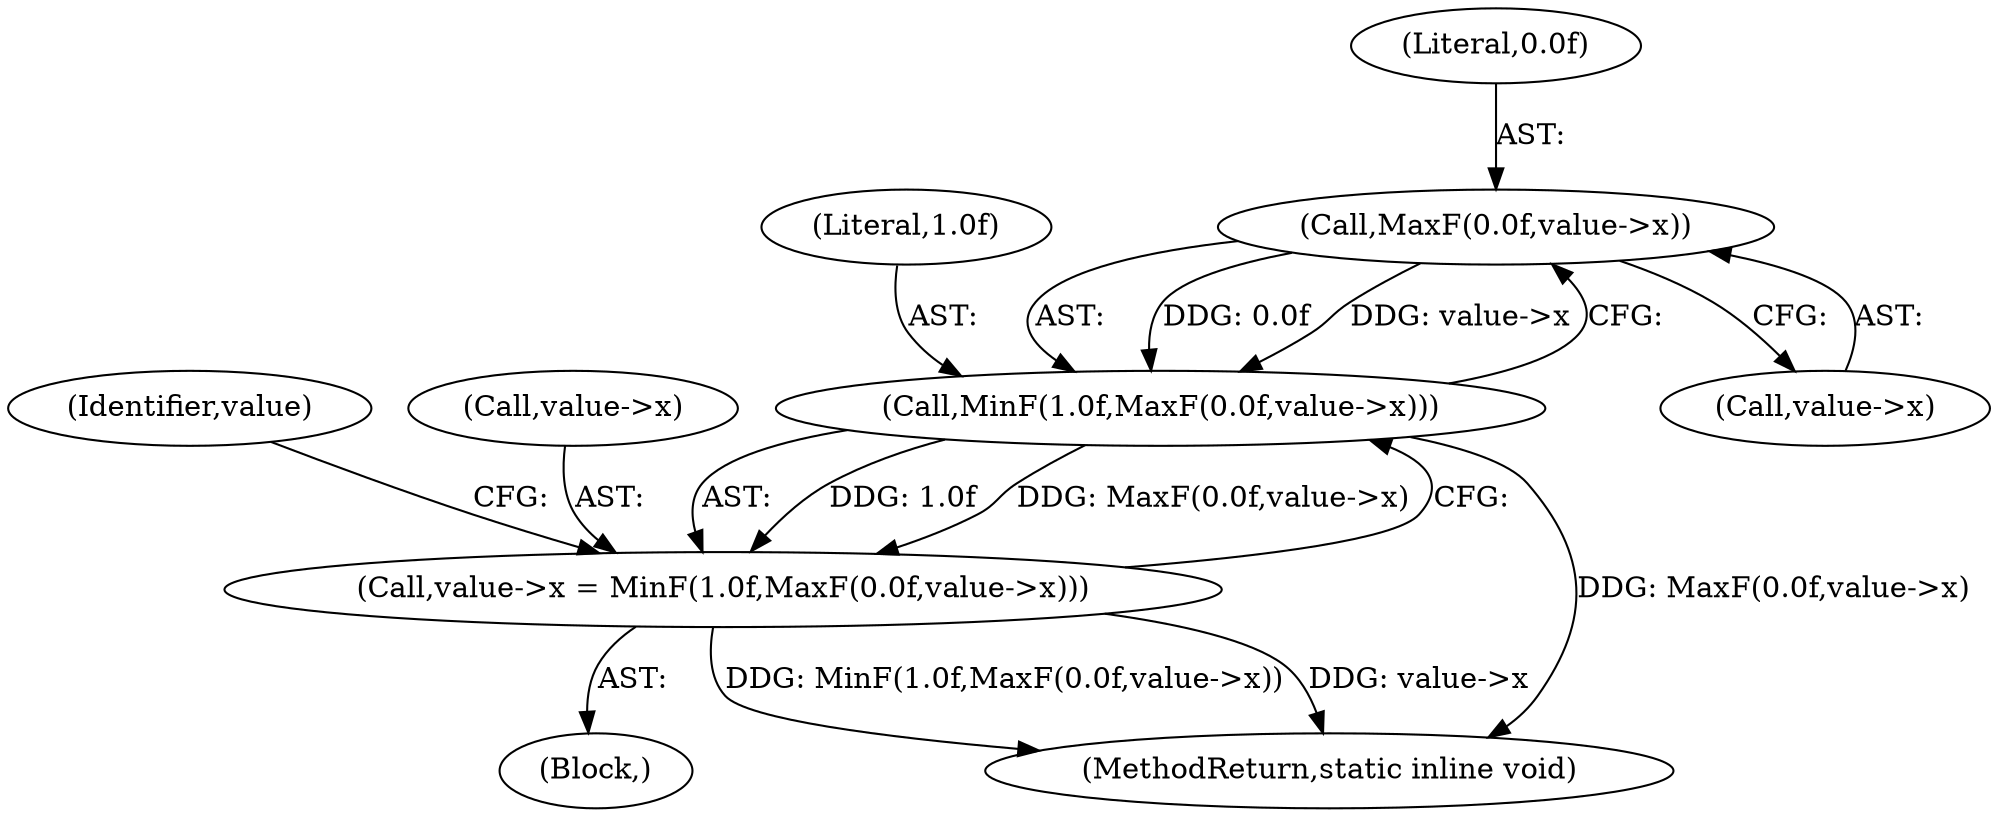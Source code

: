 digraph "1_ImageMagick_d7325bac173492b358417a0ad49fabad44447d52_7@pointer" {
"1000109" [label="(Call,MaxF(0.0f,value->x))"];
"1000107" [label="(Call,MinF(1.0f,MaxF(0.0f,value->x)))"];
"1000103" [label="(Call,value->x = MinF(1.0f,MaxF(0.0f,value->x)))"];
"1000116" [label="(Identifier,value)"];
"1000107" [label="(Call,MinF(1.0f,MaxF(0.0f,value->x)))"];
"1000108" [label="(Literal,1.0f)"];
"1000104" [label="(Call,value->x)"];
"1000109" [label="(Call,MaxF(0.0f,value->x))"];
"1000111" [label="(Call,value->x)"];
"1000110" [label="(Literal,0.0f)"];
"1000102" [label="(Block,)"];
"1000147" [label="(MethodReturn,static inline void)"];
"1000103" [label="(Call,value->x = MinF(1.0f,MaxF(0.0f,value->x)))"];
"1000109" -> "1000107"  [label="AST: "];
"1000109" -> "1000111"  [label="CFG: "];
"1000110" -> "1000109"  [label="AST: "];
"1000111" -> "1000109"  [label="AST: "];
"1000107" -> "1000109"  [label="CFG: "];
"1000109" -> "1000107"  [label="DDG: 0.0f"];
"1000109" -> "1000107"  [label="DDG: value->x"];
"1000107" -> "1000103"  [label="AST: "];
"1000108" -> "1000107"  [label="AST: "];
"1000103" -> "1000107"  [label="CFG: "];
"1000107" -> "1000147"  [label="DDG: MaxF(0.0f,value->x)"];
"1000107" -> "1000103"  [label="DDG: 1.0f"];
"1000107" -> "1000103"  [label="DDG: MaxF(0.0f,value->x)"];
"1000103" -> "1000102"  [label="AST: "];
"1000104" -> "1000103"  [label="AST: "];
"1000116" -> "1000103"  [label="CFG: "];
"1000103" -> "1000147"  [label="DDG: MinF(1.0f,MaxF(0.0f,value->x))"];
"1000103" -> "1000147"  [label="DDG: value->x"];
}
